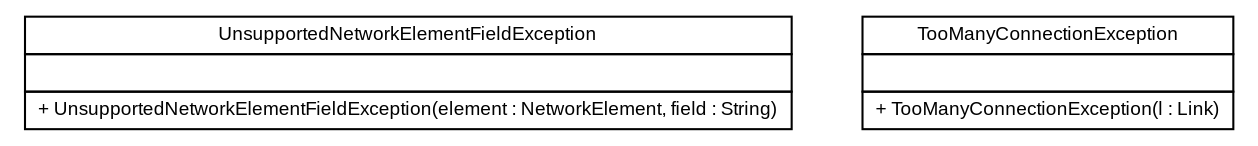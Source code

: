 #!/usr/local/bin/dot
#
# Class diagram 
# Generated by UMLGraph version 5.1 (http://www.umlgraph.org/)
#

digraph G {
	edge [fontname="arial",fontsize=10,labelfontname="arial",labelfontsize=10];
	node [fontname="arial",fontsize=10,shape=plaintext];
	nodesep=0.25;
	ranksep=0.5;
	// es.upm.dit.gsi.shanks.model.element.exception.UnsupportedNetworkElementFieldException
	c988 [label=<<table title="es.upm.dit.gsi.shanks.model.element.exception.UnsupportedNetworkElementFieldException" border="0" cellborder="1" cellspacing="0" cellpadding="2" port="p" href="./UnsupportedNetworkElementFieldException.html">
		<tr><td><table border="0" cellspacing="0" cellpadding="1">
<tr><td align="center" balign="center"> UnsupportedNetworkElementFieldException </td></tr>
		</table></td></tr>
		<tr><td><table border="0" cellspacing="0" cellpadding="1">
<tr><td align="left" balign="left">  </td></tr>
		</table></td></tr>
		<tr><td><table border="0" cellspacing="0" cellpadding="1">
<tr><td align="left" balign="left"> + UnsupportedNetworkElementFieldException(element : NetworkElement, field : String) </td></tr>
		</table></td></tr>
		</table>>, fontname="arial", fontcolor="black", fontsize=9.0];
	// es.upm.dit.gsi.shanks.model.element.exception.TooManyConnectionException
	c989 [label=<<table title="es.upm.dit.gsi.shanks.model.element.exception.TooManyConnectionException" border="0" cellborder="1" cellspacing="0" cellpadding="2" port="p" href="./TooManyConnectionException.html">
		<tr><td><table border="0" cellspacing="0" cellpadding="1">
<tr><td align="center" balign="center"> TooManyConnectionException </td></tr>
		</table></td></tr>
		<tr><td><table border="0" cellspacing="0" cellpadding="1">
<tr><td align="left" balign="left">  </td></tr>
		</table></td></tr>
		<tr><td><table border="0" cellspacing="0" cellpadding="1">
<tr><td align="left" balign="left"> + TooManyConnectionException(l : Link) </td></tr>
		</table></td></tr>
		</table>>, fontname="arial", fontcolor="black", fontsize=9.0];
}


